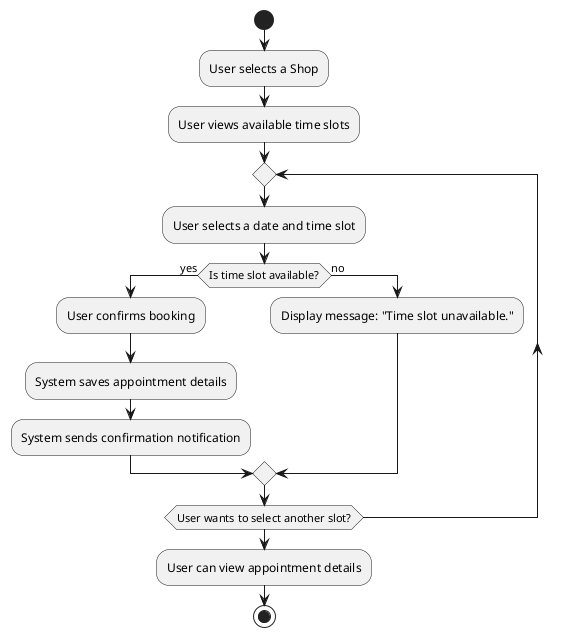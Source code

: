@startuml book_appointment_activity
start

:User selects a Shop;


:User views available time slots;

repeat
    :User selects a date and time slot;
    if (Is time slot available?) then (yes)
        :User confirms booking;
        :System saves appointment details;
        :System sends confirmation notification;
    else (no)
        :Display message: "Time slot unavailable.";
    endif
repeat while (User wants to select another slot?)

:User can view appointment details;

stop
@enduml
